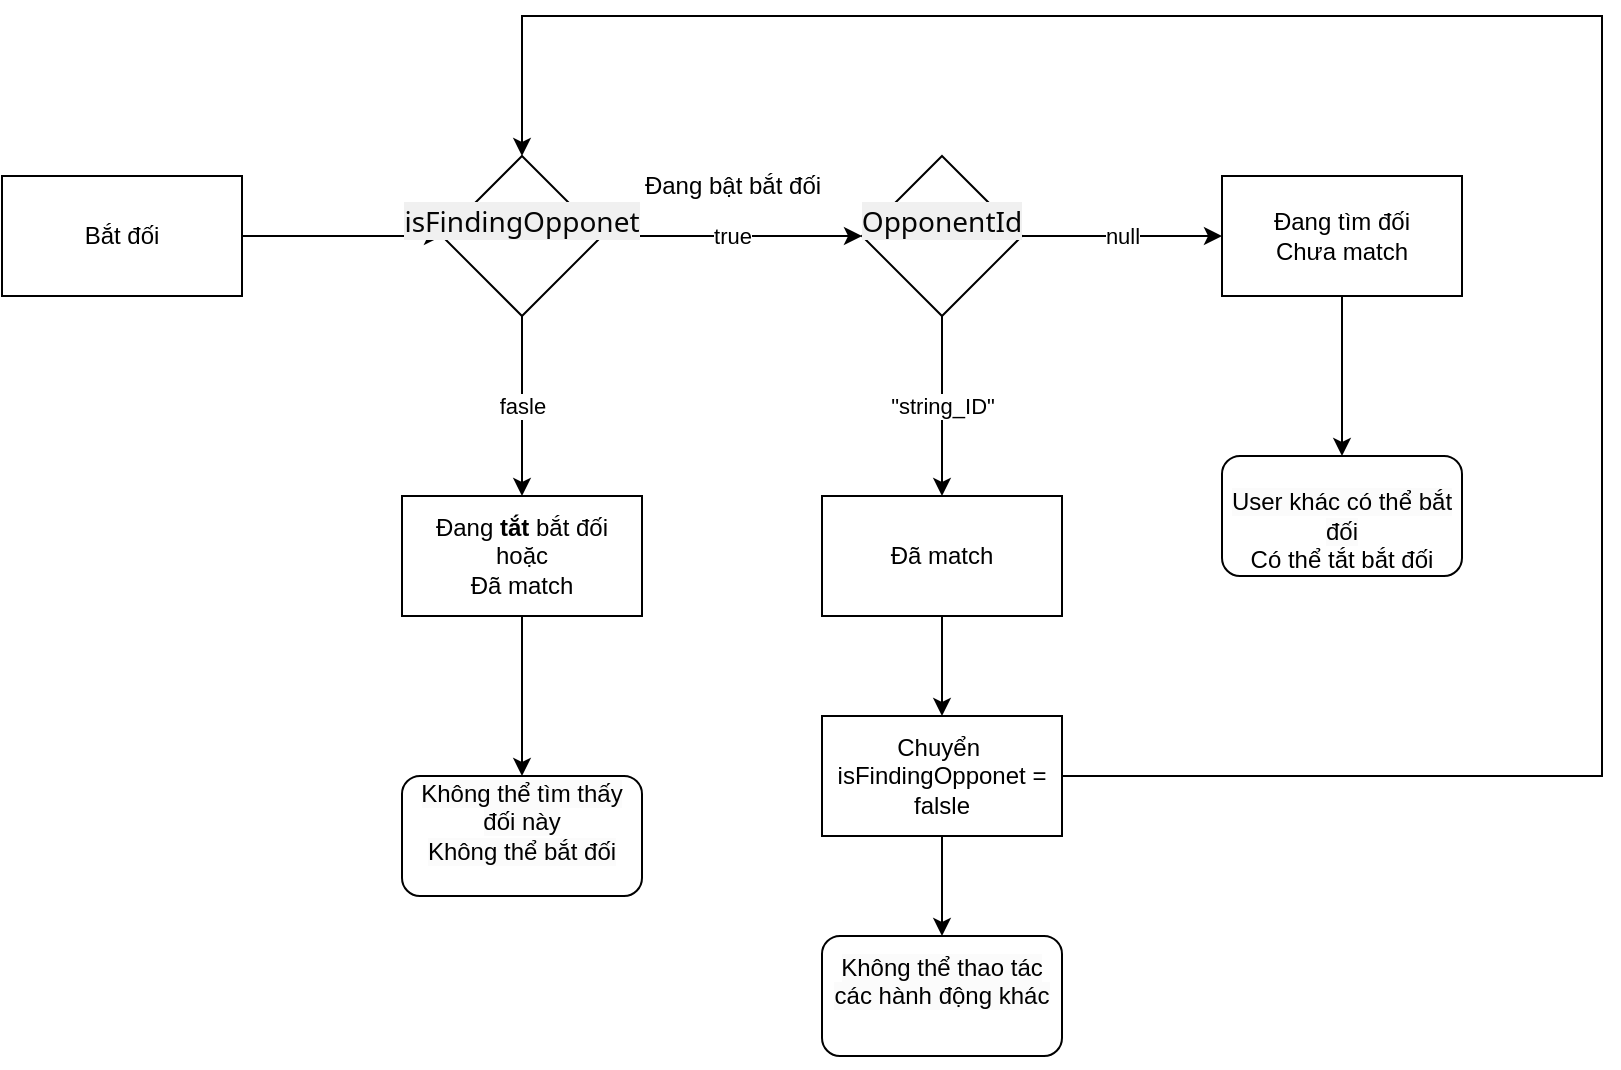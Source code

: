 <mxfile version="22.1.6" type="device">
  <diagram name="Page-1" id="Gh2BJ1RbEqABY2QSSFiH">
    <mxGraphModel dx="1195" dy="667" grid="1" gridSize="10" guides="1" tooltips="1" connect="1" arrows="1" fold="1" page="1" pageScale="1" pageWidth="827" pageHeight="1169" math="0" shadow="0">
      <root>
        <mxCell id="0" />
        <mxCell id="1" parent="0" />
        <mxCell id="1vRP8Gzs_9DjGjvX8Ugc-5" value="" style="edgeStyle=orthogonalEdgeStyle;rounded=0;orthogonalLoop=1;jettySize=auto;html=1;" edge="1" parent="1" source="1vRP8Gzs_9DjGjvX8Ugc-1" target="1vRP8Gzs_9DjGjvX8Ugc-4">
          <mxGeometry relative="1" as="geometry" />
        </mxCell>
        <mxCell id="1vRP8Gzs_9DjGjvX8Ugc-1" value="Bắt đối" style="rounded=0;whiteSpace=wrap;html=1;direction=west;" vertex="1" parent="1">
          <mxGeometry x="14" y="200" width="120" height="60" as="geometry" />
        </mxCell>
        <mxCell id="1vRP8Gzs_9DjGjvX8Ugc-7" value="true" style="edgeStyle=orthogonalEdgeStyle;rounded=0;orthogonalLoop=1;jettySize=auto;html=1;entryX=0;entryY=0.5;entryDx=0;entryDy=0;" edge="1" parent="1" source="1vRP8Gzs_9DjGjvX8Ugc-4" target="1vRP8Gzs_9DjGjvX8Ugc-10">
          <mxGeometry relative="1" as="geometry">
            <mxPoint x="454" y="230" as="targetPoint" />
          </mxGeometry>
        </mxCell>
        <mxCell id="1vRP8Gzs_9DjGjvX8Ugc-9" value="fasle" style="edgeStyle=orthogonalEdgeStyle;rounded=0;orthogonalLoop=1;jettySize=auto;html=1;" edge="1" parent="1" source="1vRP8Gzs_9DjGjvX8Ugc-4" target="1vRP8Gzs_9DjGjvX8Ugc-8">
          <mxGeometry relative="1" as="geometry" />
        </mxCell>
        <mxCell id="1vRP8Gzs_9DjGjvX8Ugc-4" value="&#xa;&lt;span style=&quot;color: rgb(5, 5, 5); font-family: &amp;quot;Segoe UI Historic&amp;quot;, &amp;quot;Segoe UI&amp;quot;, Helvetica, Arial, sans-serif; font-size: 14px; font-style: normal; font-variant-ligatures: normal; font-variant-caps: normal; font-weight: 400; letter-spacing: normal; orphans: 2; text-align: left; text-indent: 0px; text-transform: none; widows: 2; word-spacing: 0px; -webkit-text-stroke-width: 0px; background-color: rgb(240, 240, 240); text-decoration-thickness: initial; text-decoration-style: initial; text-decoration-color: initial; float: none; display: inline !important;&quot;&gt;isFindingOpponet&lt;/span&gt;&#xa;&#xa;" style="rhombus;whiteSpace=wrap;html=1;rounded=0;" vertex="1" parent="1">
          <mxGeometry x="234" y="190" width="80" height="80" as="geometry" />
        </mxCell>
        <mxCell id="1vRP8Gzs_9DjGjvX8Ugc-16" value="" style="edgeStyle=orthogonalEdgeStyle;rounded=0;orthogonalLoop=1;jettySize=auto;html=1;entryX=0.5;entryY=0;entryDx=0;entryDy=0;" edge="1" parent="1" source="1vRP8Gzs_9DjGjvX8Ugc-8" target="1vRP8Gzs_9DjGjvX8Ugc-19">
          <mxGeometry relative="1" as="geometry">
            <mxPoint x="274" y="500.0" as="targetPoint" />
          </mxGeometry>
        </mxCell>
        <mxCell id="1vRP8Gzs_9DjGjvX8Ugc-8" value="Đang &lt;b&gt;tắt&lt;/b&gt; bắt đối&lt;br&gt;hoặc&lt;br&gt;Đã match" style="whiteSpace=wrap;html=1;rounded=0;" vertex="1" parent="1">
          <mxGeometry x="214" y="360" width="120" height="60" as="geometry" />
        </mxCell>
        <mxCell id="1vRP8Gzs_9DjGjvX8Ugc-12" value="null" style="edgeStyle=orthogonalEdgeStyle;rounded=0;orthogonalLoop=1;jettySize=auto;html=1;" edge="1" parent="1" source="1vRP8Gzs_9DjGjvX8Ugc-10" target="1vRP8Gzs_9DjGjvX8Ugc-11">
          <mxGeometry relative="1" as="geometry" />
        </mxCell>
        <mxCell id="1vRP8Gzs_9DjGjvX8Ugc-14" value="&quot;string_ID&quot;" style="edgeStyle=orthogonalEdgeStyle;rounded=0;orthogonalLoop=1;jettySize=auto;html=1;" edge="1" parent="1" source="1vRP8Gzs_9DjGjvX8Ugc-10" target="1vRP8Gzs_9DjGjvX8Ugc-13">
          <mxGeometry relative="1" as="geometry" />
        </mxCell>
        <mxCell id="1vRP8Gzs_9DjGjvX8Ugc-10" value="&#xa;&lt;span style=&quot;color: rgb(5, 5, 5); font-family: &amp;quot;Segoe UI Historic&amp;quot;, &amp;quot;Segoe UI&amp;quot;, Helvetica, Arial, sans-serif; font-size: 14px; font-style: normal; font-variant-ligatures: normal; font-variant-caps: normal; font-weight: 400; letter-spacing: normal; orphans: 2; text-align: left; text-indent: 0px; text-transform: none; widows: 2; word-spacing: 0px; -webkit-text-stroke-width: 0px; background-color: rgb(240, 240, 240); text-decoration-thickness: initial; text-decoration-style: initial; text-decoration-color: initial; float: none; display: inline !important;&quot;&gt;OpponentId &lt;/span&gt;&#xa;&#xa;" style="rhombus;whiteSpace=wrap;html=1;" vertex="1" parent="1">
          <mxGeometry x="444" y="190" width="80" height="80" as="geometry" />
        </mxCell>
        <mxCell id="1vRP8Gzs_9DjGjvX8Ugc-21" value="" style="edgeStyle=orthogonalEdgeStyle;rounded=0;orthogonalLoop=1;jettySize=auto;html=1;" edge="1" parent="1" source="1vRP8Gzs_9DjGjvX8Ugc-11" target="1vRP8Gzs_9DjGjvX8Ugc-20">
          <mxGeometry relative="1" as="geometry" />
        </mxCell>
        <mxCell id="1vRP8Gzs_9DjGjvX8Ugc-11" value="Đang tìm đối&lt;br&gt;Chưa match" style="whiteSpace=wrap;html=1;" vertex="1" parent="1">
          <mxGeometry x="624" y="200" width="120" height="60" as="geometry" />
        </mxCell>
        <mxCell id="1vRP8Gzs_9DjGjvX8Ugc-18" value="" style="edgeStyle=orthogonalEdgeStyle;rounded=0;orthogonalLoop=1;jettySize=auto;html=1;" edge="1" parent="1" source="1vRP8Gzs_9DjGjvX8Ugc-13" target="1vRP8Gzs_9DjGjvX8Ugc-23">
          <mxGeometry relative="1" as="geometry" />
        </mxCell>
        <mxCell id="1vRP8Gzs_9DjGjvX8Ugc-13" value="Đã match&lt;br&gt;" style="whiteSpace=wrap;html=1;" vertex="1" parent="1">
          <mxGeometry x="424" y="360" width="120" height="60" as="geometry" />
        </mxCell>
        <mxCell id="1vRP8Gzs_9DjGjvX8Ugc-17" value="&#xa;&lt;span style=&quot;color: rgb(0, 0, 0); font-family: Helvetica; font-size: 12px; font-style: normal; font-variant-ligatures: normal; font-variant-caps: normal; font-weight: 400; letter-spacing: normal; orphans: 2; text-align: center; text-indent: 0px; text-transform: none; widows: 2; word-spacing: 0px; -webkit-text-stroke-width: 0px; background-color: rgb(251, 251, 251); text-decoration-thickness: initial; text-decoration-style: initial; text-decoration-color: initial; float: none; display: inline !important;&quot;&gt;Không thể thao tác các hành động khác&lt;/span&gt;&#xa;&#xa;" style="rounded=1;whiteSpace=wrap;html=1;" vertex="1" parent="1">
          <mxGeometry x="424" y="580" width="120" height="60" as="geometry" />
        </mxCell>
        <mxCell id="1vRP8Gzs_9DjGjvX8Ugc-19" value="&#xa;&lt;span style=&quot;color: rgb(0, 0, 0); font-family: Helvetica; font-size: 12px; font-style: normal; font-variant-ligatures: normal; font-variant-caps: normal; font-weight: 400; letter-spacing: normal; orphans: 2; text-align: center; text-indent: 0px; text-transform: none; widows: 2; word-spacing: 0px; -webkit-text-stroke-width: 0px; background-color: rgb(251, 251, 251); text-decoration-thickness: initial; text-decoration-style: initial; text-decoration-color: initial; float: none; display: inline !important;&quot;&gt;Không thể tìm thấy đối này&lt;/span&gt;&lt;br style=&quot;border-color: var(--border-color); color: rgb(0, 0, 0); font-family: Helvetica; font-size: 12px; font-style: normal; font-variant-ligatures: normal; font-variant-caps: normal; font-weight: 400; letter-spacing: normal; orphans: 2; text-align: center; text-indent: 0px; text-transform: none; widows: 2; word-spacing: 0px; -webkit-text-stroke-width: 0px; background-color: rgb(251, 251, 251); text-decoration-thickness: initial; text-decoration-style: initial; text-decoration-color: initial;&quot;&gt;&lt;span style=&quot;color: rgb(0, 0, 0); font-family: Helvetica; font-size: 12px; font-style: normal; font-variant-ligatures: normal; font-variant-caps: normal; font-weight: 400; letter-spacing: normal; orphans: 2; text-align: center; text-indent: 0px; text-transform: none; widows: 2; word-spacing: 0px; -webkit-text-stroke-width: 0px; background-color: rgb(251, 251, 251); text-decoration-thickness: initial; text-decoration-style: initial; text-decoration-color: initial; float: none; display: inline !important;&quot;&gt;Không thể bắt đối&lt;/span&gt;&#xa;&#xa;" style="rounded=1;whiteSpace=wrap;html=1;" vertex="1" parent="1">
          <mxGeometry x="214" y="500" width="120" height="60" as="geometry" />
        </mxCell>
        <mxCell id="1vRP8Gzs_9DjGjvX8Ugc-20" value="&lt;br style=&quot;border-color: var(--border-color); color: rgb(0, 0, 0); font-family: Helvetica; font-size: 12px; font-style: normal; font-variant-ligatures: normal; font-variant-caps: normal; font-weight: 400; letter-spacing: normal; orphans: 2; text-align: center; text-indent: 0px; text-transform: none; widows: 2; word-spacing: 0px; -webkit-text-stroke-width: 0px; background-color: rgb(251, 251, 251); text-decoration-thickness: initial; text-decoration-style: initial; text-decoration-color: initial;&quot;&gt;&lt;span style=&quot;color: rgb(0, 0, 0); font-family: Helvetica; font-size: 12px; font-style: normal; font-variant-ligatures: normal; font-variant-caps: normal; font-weight: 400; letter-spacing: normal; orphans: 2; text-align: center; text-indent: 0px; text-transform: none; widows: 2; word-spacing: 0px; -webkit-text-stroke-width: 0px; background-color: rgb(251, 251, 251); text-decoration-thickness: initial; text-decoration-style: initial; text-decoration-color: initial; float: none; display: inline !important;&quot;&gt;User khác có thể bắt đối&lt;br&gt;&lt;/span&gt;Có thể tắt bắt đối&lt;br&gt;" style="rounded=1;whiteSpace=wrap;html=1;" vertex="1" parent="1">
          <mxGeometry x="624" y="340" width="120" height="60" as="geometry" />
        </mxCell>
        <mxCell id="1vRP8Gzs_9DjGjvX8Ugc-22" value="Đang bật bắt đối" style="text;html=1;align=center;verticalAlign=middle;resizable=0;points=[];autosize=1;strokeColor=none;fillColor=none;" vertex="1" parent="1">
          <mxGeometry x="324" y="190" width="110" height="30" as="geometry" />
        </mxCell>
        <mxCell id="1vRP8Gzs_9DjGjvX8Ugc-24" style="edgeStyle=orthogonalEdgeStyle;rounded=0;orthogonalLoop=1;jettySize=auto;html=1;entryX=0.5;entryY=0;entryDx=0;entryDy=0;" edge="1" parent="1" source="1vRP8Gzs_9DjGjvX8Ugc-23" target="1vRP8Gzs_9DjGjvX8Ugc-17">
          <mxGeometry relative="1" as="geometry" />
        </mxCell>
        <mxCell id="1vRP8Gzs_9DjGjvX8Ugc-40" style="edgeStyle=orthogonalEdgeStyle;rounded=0;orthogonalLoop=1;jettySize=auto;html=1;entryX=0.5;entryY=0;entryDx=0;entryDy=0;" edge="1" parent="1" source="1vRP8Gzs_9DjGjvX8Ugc-23" target="1vRP8Gzs_9DjGjvX8Ugc-4">
          <mxGeometry relative="1" as="geometry">
            <Array as="points">
              <mxPoint x="814" y="500" />
              <mxPoint x="814" y="120" />
              <mxPoint x="274" y="120" />
            </Array>
          </mxGeometry>
        </mxCell>
        <mxCell id="1vRP8Gzs_9DjGjvX8Ugc-23" value="Chuyển&amp;nbsp;&lt;br&gt;isFindingOpponet&amp;nbsp;= falsle" style="rounded=0;whiteSpace=wrap;html=1;" vertex="1" parent="1">
          <mxGeometry x="424" y="470" width="120" height="60" as="geometry" />
        </mxCell>
      </root>
    </mxGraphModel>
  </diagram>
</mxfile>

